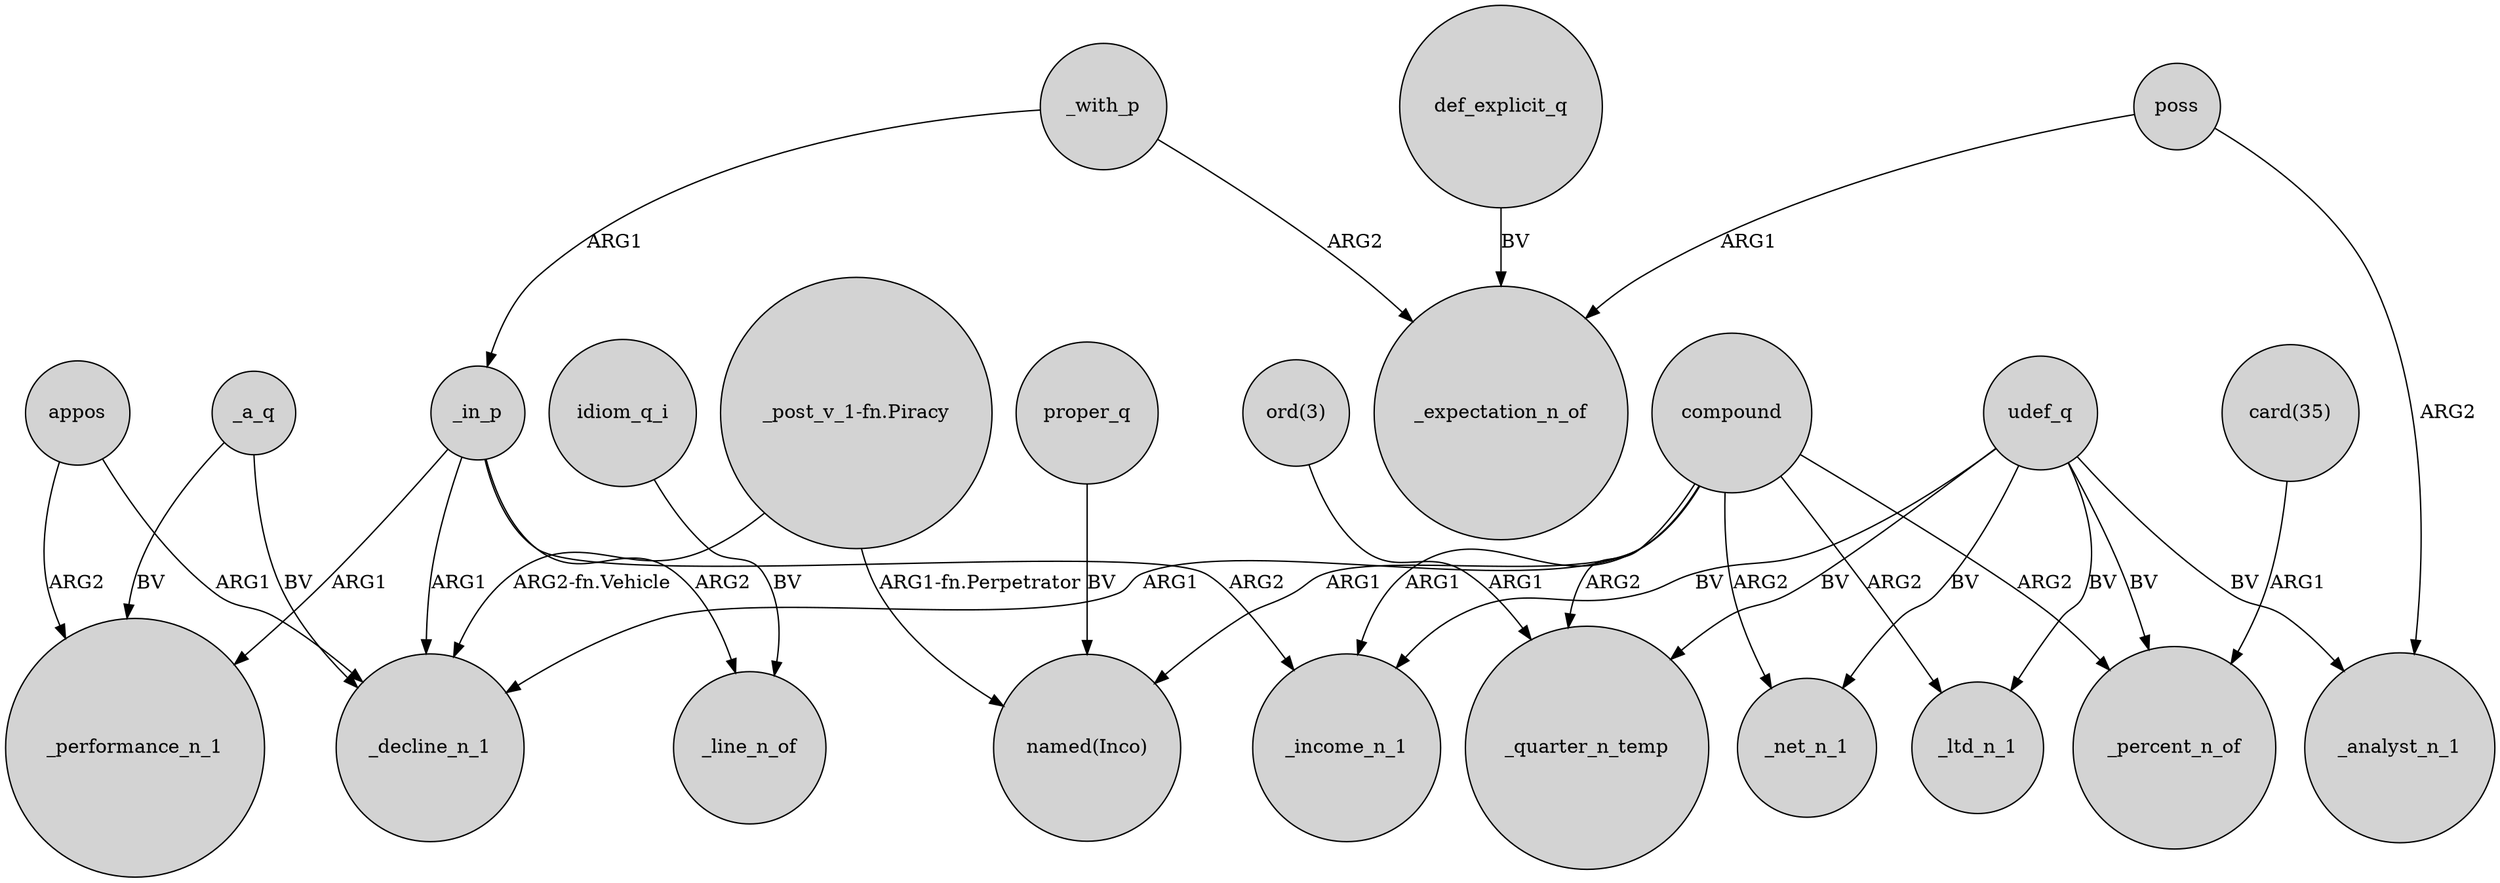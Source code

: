 digraph {
	node [shape=circle style=filled]
	"_post_v_1-fn.Piracy" -> _decline_n_1 [label="ARG2-fn.Vehicle"]
	"ord(3)" -> _quarter_n_temp [label=ARG1]
	compound -> _net_n_1 [label=ARG2]
	_in_p -> _line_n_of [label=ARG2]
	udef_q -> _analyst_n_1 [label=BV]
	udef_q -> _income_n_1 [label=BV]
	"_post_v_1-fn.Piracy" -> "named(Inco)" [label="ARG1-fn.Perpetrator"]
	_in_p -> _income_n_1 [label=ARG2]
	idiom_q_i -> _line_n_of [label=BV]
	compound -> "named(Inco)" [label=ARG1]
	_a_q -> _decline_n_1 [label=BV]
	_in_p -> _decline_n_1 [label=ARG1]
	compound -> _decline_n_1 [label=ARG1]
	_with_p -> _in_p [label=ARG1]
	"card(35)" -> _percent_n_of [label=ARG1]
	compound -> _income_n_1 [label=ARG1]
	compound -> _quarter_n_temp [label=ARG2]
	poss -> _expectation_n_of [label=ARG1]
	udef_q -> _percent_n_of [label=BV]
	_in_p -> _performance_n_1 [label=ARG1]
	_with_p -> _expectation_n_of [label=ARG2]
	udef_q -> _net_n_1 [label=BV]
	compound -> _percent_n_of [label=ARG2]
	proper_q -> "named(Inco)" [label=BV]
	_a_q -> _performance_n_1 [label=BV]
	compound -> _ltd_n_1 [label=ARG2]
	poss -> _analyst_n_1 [label=ARG2]
	udef_q -> _quarter_n_temp [label=BV]
	udef_q -> _ltd_n_1 [label=BV]
	def_explicit_q -> _expectation_n_of [label=BV]
	appos -> _decline_n_1 [label=ARG1]
	appos -> _performance_n_1 [label=ARG2]
}
